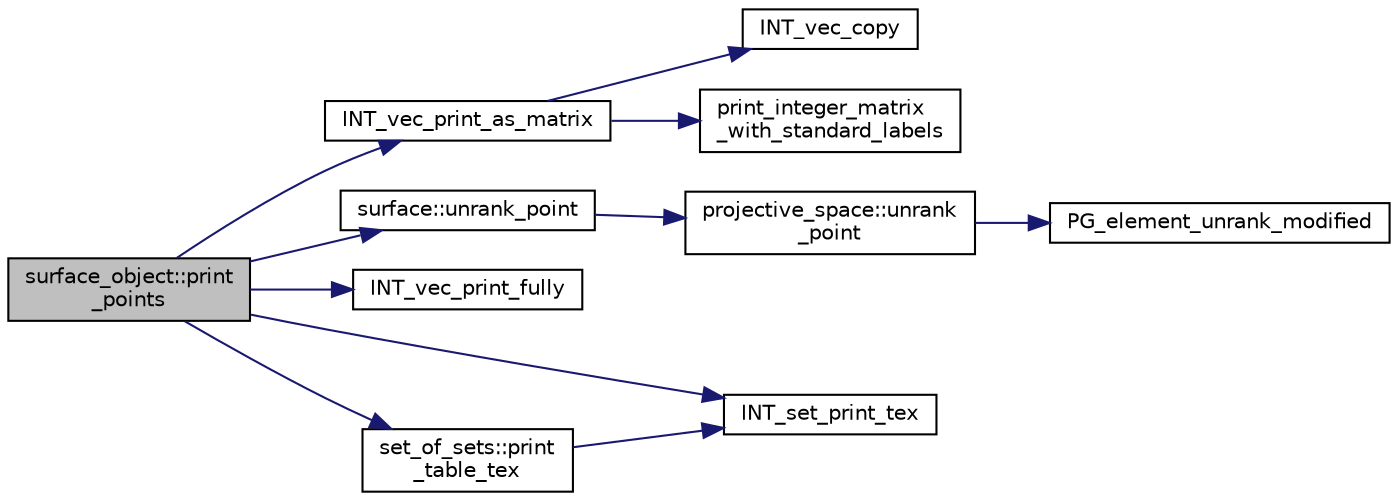 digraph "surface_object::print_points"
{
  edge [fontname="Helvetica",fontsize="10",labelfontname="Helvetica",labelfontsize="10"];
  node [fontname="Helvetica",fontsize="10",shape=record];
  rankdir="LR";
  Node1976 [label="surface_object::print\l_points",height=0.2,width=0.4,color="black", fillcolor="grey75", style="filled", fontcolor="black"];
  Node1976 -> Node1977 [color="midnightblue",fontsize="10",style="solid",fontname="Helvetica"];
  Node1977 [label="INT_vec_print_as_matrix",height=0.2,width=0.4,color="black", fillcolor="white", style="filled",URL="$d5/db4/io__and__os_8h.html#a72155bb8a3aef3942bf2cd40bf5f10a5"];
  Node1977 -> Node1978 [color="midnightblue",fontsize="10",style="solid",fontname="Helvetica"];
  Node1978 [label="INT_vec_copy",height=0.2,width=0.4,color="black", fillcolor="white", style="filled",URL="$d4/d74/util_8_c.html#ac2d875e27e009af6ec04d17254d11075"];
  Node1977 -> Node1979 [color="midnightblue",fontsize="10",style="solid",fontname="Helvetica"];
  Node1979 [label="print_integer_matrix\l_with_standard_labels",height=0.2,width=0.4,color="black", fillcolor="white", style="filled",URL="$d4/d74/util_8_c.html#ad39c343d865ff89a5aad3c689280ad09"];
  Node1976 -> Node1980 [color="midnightblue",fontsize="10",style="solid",fontname="Helvetica"];
  Node1980 [label="surface::unrank_point",height=0.2,width=0.4,color="black", fillcolor="white", style="filled",URL="$d5/d88/classsurface.html#a69c1875a5c1c69b9ad81a277dd99a0b3"];
  Node1980 -> Node1981 [color="midnightblue",fontsize="10",style="solid",fontname="Helvetica"];
  Node1981 [label="projective_space::unrank\l_point",height=0.2,width=0.4,color="black", fillcolor="white", style="filled",URL="$d2/d17/classprojective__space.html#a3cb7917af4c5f1590b660d4bf907e0fa"];
  Node1981 -> Node1982 [color="midnightblue",fontsize="10",style="solid",fontname="Helvetica"];
  Node1982 [label="PG_element_unrank_modified",height=0.2,width=0.4,color="black", fillcolor="white", style="filled",URL="$d4/d67/geometry_8h.html#a83ae9b605d496f6a90345303f6efae64"];
  Node1976 -> Node1983 [color="midnightblue",fontsize="10",style="solid",fontname="Helvetica"];
  Node1983 [label="INT_vec_print_fully",height=0.2,width=0.4,color="black", fillcolor="white", style="filled",URL="$df/dbf/sajeeb_8_c.html#aff2e5a86c89315b7cec22a5a77f94a25"];
  Node1976 -> Node1984 [color="midnightblue",fontsize="10",style="solid",fontname="Helvetica"];
  Node1984 [label="INT_set_print_tex",height=0.2,width=0.4,color="black", fillcolor="white", style="filled",URL="$d5/db4/io__and__os_8h.html#adad0666de5d38c0caa4769f9f4756c0b"];
  Node1976 -> Node1985 [color="midnightblue",fontsize="10",style="solid",fontname="Helvetica"];
  Node1985 [label="set_of_sets::print\l_table_tex",height=0.2,width=0.4,color="black", fillcolor="white", style="filled",URL="$da/dd6/classset__of__sets.html#ad9e8a969374e6e8e9d8d5fa719a59627"];
  Node1985 -> Node1984 [color="midnightblue",fontsize="10",style="solid",fontname="Helvetica"];
}
